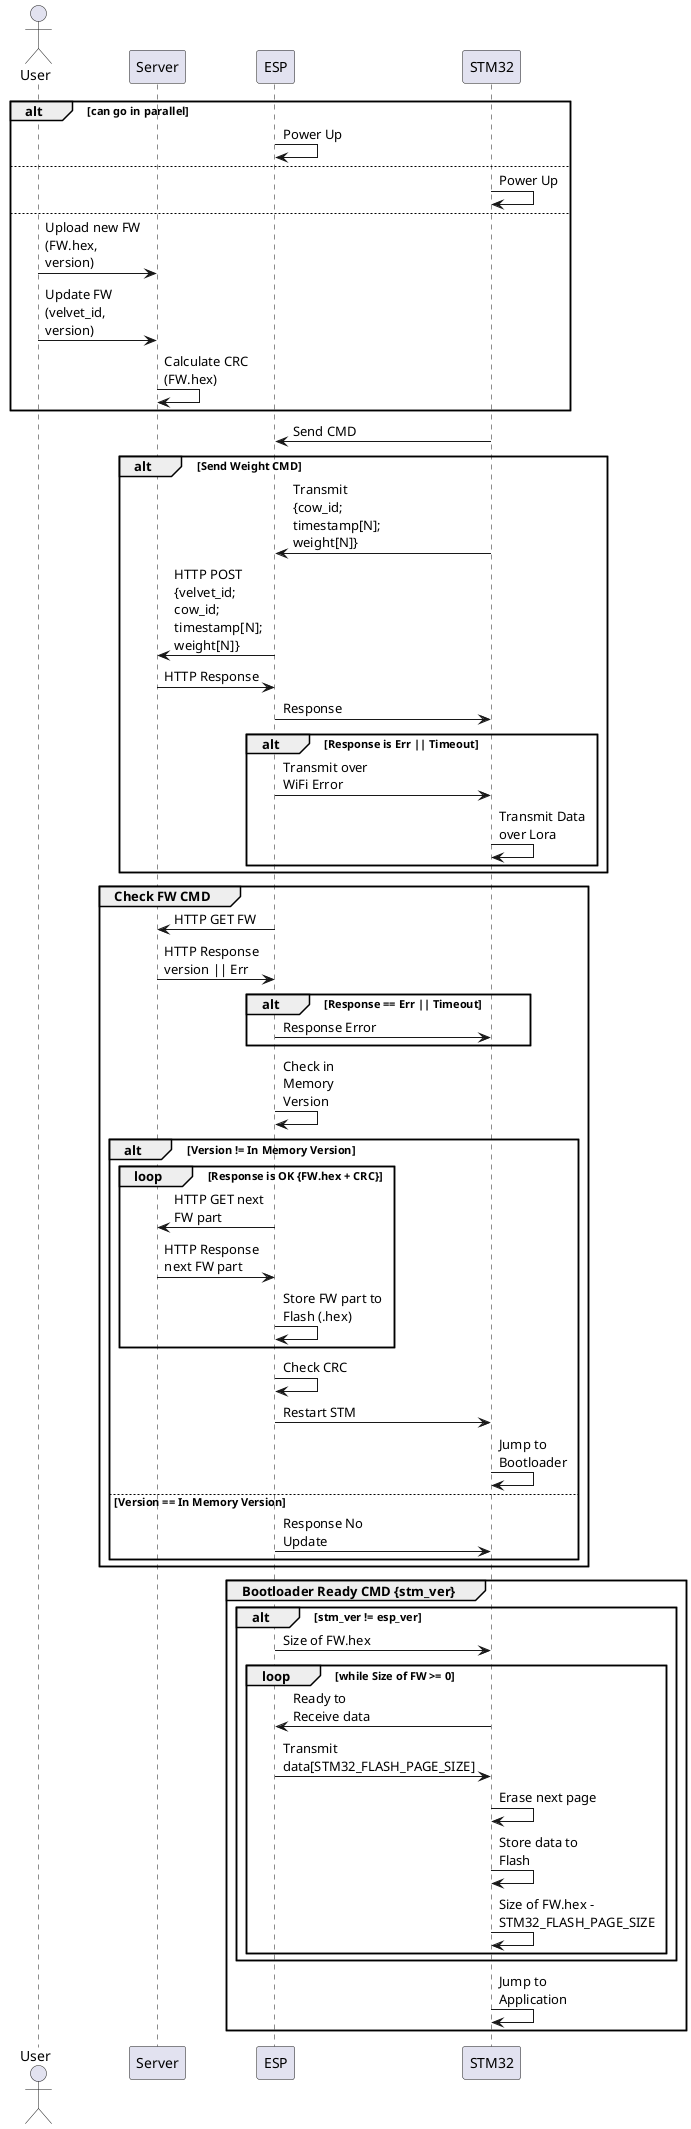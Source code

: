 @startuml Процесс обновления ПО
skinparam maxMessageSize 100

actor User as user 
participant Server as updserv 
participant ESP as esp 
participant STM32 as stm

alt can go in parallel
    esp -> esp: Power Up
else
    stm -> stm: Power Up
else
    user -> updserv: Upload new FW (FW.hex, version)
    user -> updserv: Update FW (velvet_id, version)
    updserv -> updserv: Calculate CRC (FW.hex)
end

stm -> esp: Send CMD

alt Send Weight CMD 
    esp <- stm: Transmit {cow_id; timestamp[N]; weight[N]}
    
    updserv <- esp: HTTP POST {velvet_id; cow_id; timestamp[N]; weight[N]} 
    updserv -> esp: HTTP Response
    esp -> stm: Response 

    alt Response is Err || Timeout
        esp -> stm: Transmit over WiFi Error
        stm -> stm: Transmit Data over Lora
    end
end

group Check FW CMD
    esp -> updserv: HTTP GET FW 
    updserv -> esp: HTTP Response version || Err

    alt Response == Err || Timeout
        esp -> stm: Response Error
    end

    esp -> esp: Check in Memory Version 

    alt Version != In Memory Version
        loop Response is OK {FW.hex + CRC}
            esp -> updserv: HTTP GET next FW part
            updserv -> esp: HTTP Response next FW part
            esp -> esp: Store FW part to Flash (.hex)
        end
        esp -> esp: Check CRC
        esp -> stm: Restart STM
        stm -> stm: Jump to Bootloader
    else Version == In Memory Version
        esp -> stm: Response No Update
    end
end 

group Bootloader Ready CMD {stm_ver}
    alt stm_ver != esp_ver
        esp -> stm: Size of FW.hex 

        loop while Size of FW >= 0
            esp <- stm: Ready to Receive data
            esp -> stm: Transmit data[STM32_FLASH_PAGE_SIZE]
            stm -> stm: Erase next page
            stm -> stm: Store data to Flash
            stm -> stm: Size of FW.hex - STM32_FLASH_PAGE_SIZE
        end 
    end
    stm -> stm: Jump to Application
end

@enduml